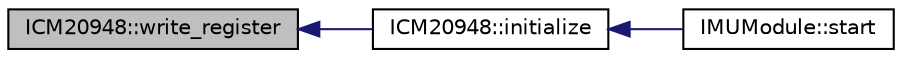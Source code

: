 digraph "ICM20948::write_register"
{
  edge [fontname="Helvetica",fontsize="10",labelfontname="Helvetica",labelfontsize="10"];
  node [fontname="Helvetica",fontsize="10",shape=record];
  rankdir="LR";
  Node53 [label="ICM20948::write_register",height=0.2,width=0.4,color="black", fillcolor="grey75", style="filled", fontcolor="black"];
  Node53 -> Node54 [dir="back",color="midnightblue",fontsize="10",style="solid",fontname="Helvetica"];
  Node54 [label="ICM20948::initialize",height=0.2,width=0.4,color="black", fillcolor="white", style="filled",URL="$class_i_c_m20948.html#a874be85ce182b369b030c88bb85871b5"];
  Node54 -> Node55 [dir="back",color="midnightblue",fontsize="10",style="solid",fontname="Helvetica"];
  Node55 [label="IMUModule::start",height=0.2,width=0.4,color="black", fillcolor="white", style="filled",URL="$class_i_m_u_module.html#aba29f7665d8ec8f0eefe802f1c2b741c",tooltip="Code which initializes module. "];
}
